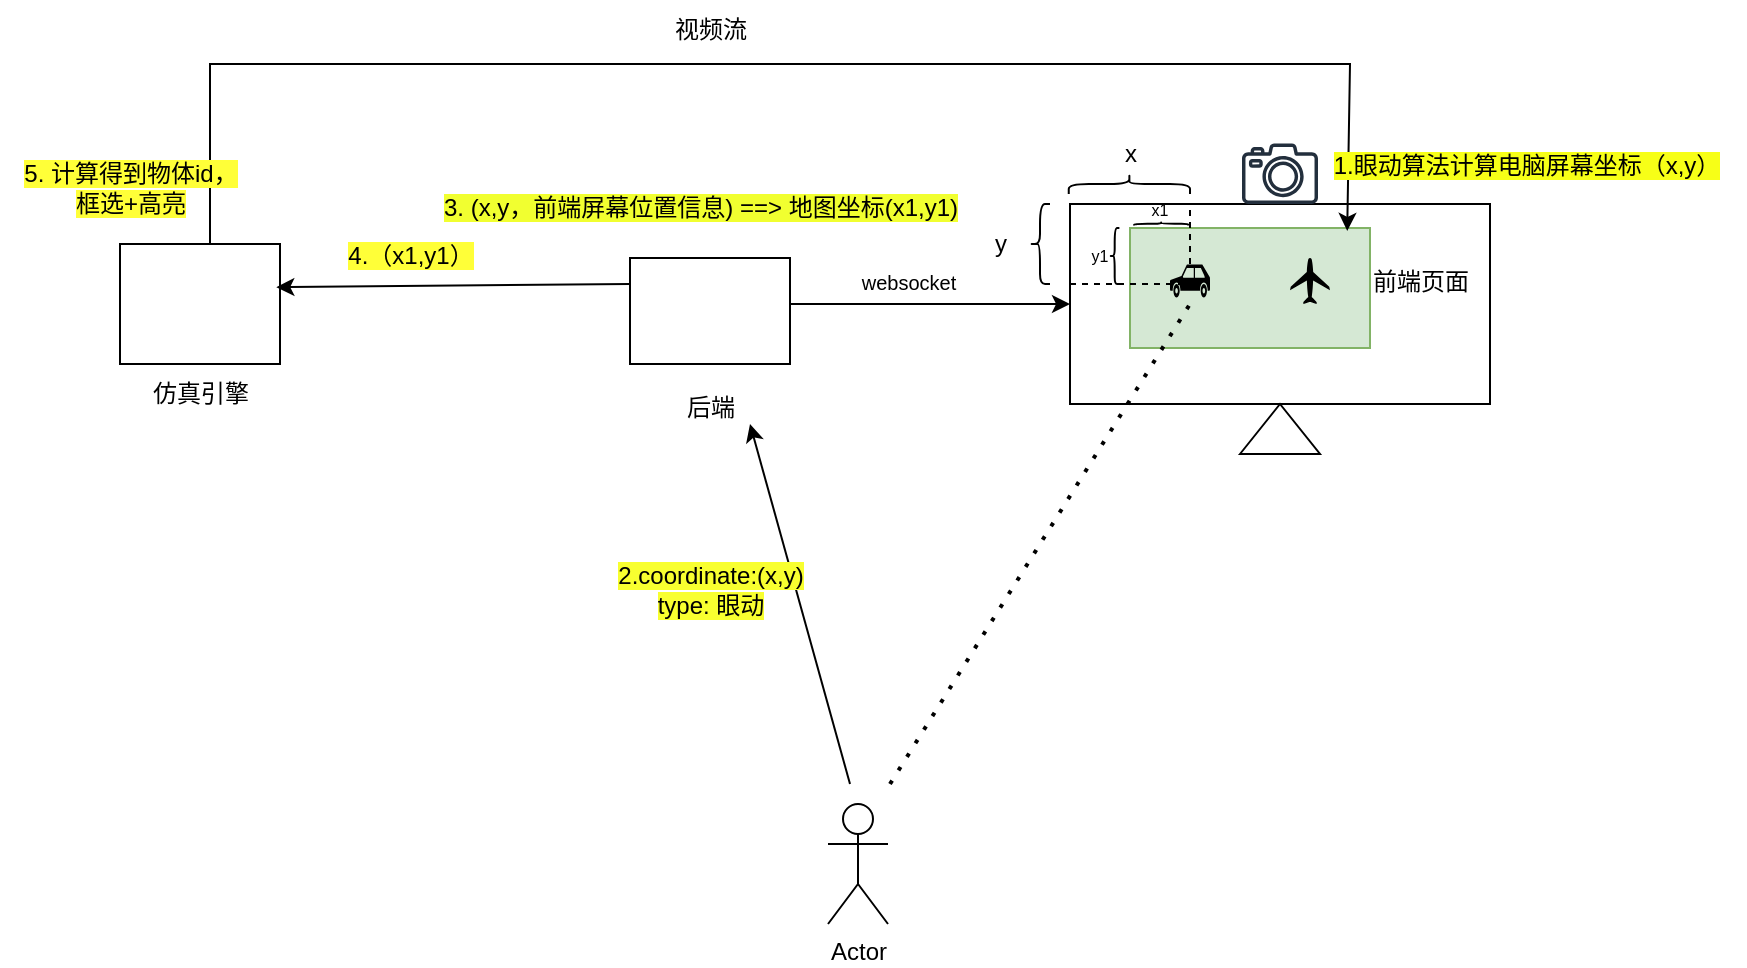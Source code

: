 <mxfile version="24.4.9" type="github">
  <diagram name="第 1 页" id="nvQce1N_u7E6IXuI6mkc">
    <mxGraphModel dx="2846" dy="1148" grid="1" gridSize="10" guides="1" tooltips="1" connect="1" arrows="1" fold="1" page="1" pageScale="1" pageWidth="827" pageHeight="1169" math="0" shadow="0">
      <root>
        <mxCell id="0" />
        <mxCell id="1" parent="0" />
        <mxCell id="y5WzmukbtOXT9IDPHK0q-2" value="" style="rounded=0;whiteSpace=wrap;html=1;" parent="1" vertex="1">
          <mxGeometry x="520" y="170" width="210" height="100" as="geometry" />
        </mxCell>
        <mxCell id="y5WzmukbtOXT9IDPHK0q-3" value="" style="triangle;whiteSpace=wrap;html=1;rotation=-90;" parent="1" vertex="1">
          <mxGeometry x="612.5" y="262.5" width="25" height="40" as="geometry" />
        </mxCell>
        <mxCell id="y5WzmukbtOXT9IDPHK0q-4" value="" style="rounded=0;whiteSpace=wrap;html=1;fillColor=#d5e8d4;strokeColor=#82b366;" parent="1" vertex="1">
          <mxGeometry x="550" y="182" width="120" height="60" as="geometry" />
        </mxCell>
        <mxCell id="y5WzmukbtOXT9IDPHK0q-5" value="Actor" style="shape=umlActor;verticalLabelPosition=bottom;verticalAlign=top;html=1;outlineConnect=0;" parent="1" vertex="1">
          <mxGeometry x="399" y="470" width="30" height="60" as="geometry" />
        </mxCell>
        <mxCell id="y5WzmukbtOXT9IDPHK0q-6" value="前端页面" style="text;html=1;align=center;verticalAlign=middle;resizable=0;points=[];autosize=1;strokeColor=none;fillColor=none;" parent="1" vertex="1">
          <mxGeometry x="660" y="193.5" width="70" height="30" as="geometry" />
        </mxCell>
        <mxCell id="y5WzmukbtOXT9IDPHK0q-7" value="" style="rounded=0;whiteSpace=wrap;html=1;" parent="1" vertex="1">
          <mxGeometry x="300" y="197" width="80" height="53" as="geometry" />
        </mxCell>
        <mxCell id="y5WzmukbtOXT9IDPHK0q-8" value="" style="rounded=0;whiteSpace=wrap;html=1;" parent="1" vertex="1">
          <mxGeometry x="45" y="190" width="80" height="60" as="geometry" />
        </mxCell>
        <mxCell id="y5WzmukbtOXT9IDPHK0q-10" value="" style="shape=mxgraph.signs.transportation.car_3;html=1;pointerEvents=1;fillColor=#000000;strokeColor=none;verticalLabelPosition=bottom;verticalAlign=top;align=center;" parent="1" vertex="1">
          <mxGeometry x="570" y="200.25" width="20" height="16.5" as="geometry" />
        </mxCell>
        <mxCell id="y5WzmukbtOXT9IDPHK0q-12" value="" style="shape=mxgraph.signs.transportation.airplane_5;html=1;pointerEvents=1;fillColor=#000000;strokeColor=none;verticalLabelPosition=bottom;verticalAlign=top;align=center;" parent="1" vertex="1">
          <mxGeometry x="630" y="197" width="20" height="23" as="geometry" />
        </mxCell>
        <mxCell id="y5WzmukbtOXT9IDPHK0q-13" value="仿真引擎" style="text;html=1;align=center;verticalAlign=middle;resizable=0;points=[];autosize=1;strokeColor=none;fillColor=none;" parent="1" vertex="1">
          <mxGeometry x="50" y="250" width="70" height="30" as="geometry" />
        </mxCell>
        <mxCell id="y5WzmukbtOXT9IDPHK0q-14" value="" style="endArrow=classic;html=1;rounded=0;entryX=0.905;entryY=0.024;entryDx=0;entryDy=0;entryPerimeter=0;" parent="1" target="y5WzmukbtOXT9IDPHK0q-4" edge="1">
          <mxGeometry width="50" height="50" relative="1" as="geometry">
            <mxPoint x="90" y="190" as="sourcePoint" />
            <mxPoint x="140" y="140" as="targetPoint" />
            <Array as="points">
              <mxPoint x="90" y="100" />
              <mxPoint x="660" y="100" />
            </Array>
          </mxGeometry>
        </mxCell>
        <mxCell id="y5WzmukbtOXT9IDPHK0q-15" value="视频流" style="text;html=1;align=center;verticalAlign=middle;resizable=0;points=[];autosize=1;strokeColor=none;fillColor=none;" parent="1" vertex="1">
          <mxGeometry x="310" y="68" width="60" height="30" as="geometry" />
        </mxCell>
        <mxCell id="y5WzmukbtOXT9IDPHK0q-16" value="后端" style="text;html=1;align=center;verticalAlign=middle;resizable=0;points=[];autosize=1;strokeColor=none;fillColor=none;" parent="1" vertex="1">
          <mxGeometry x="315" y="257" width="50" height="30" as="geometry" />
        </mxCell>
        <mxCell id="y5WzmukbtOXT9IDPHK0q-17" value="" style="endArrow=classic;html=1;rounded=0;entryX=0.977;entryY=0.36;entryDx=0;entryDy=0;entryPerimeter=0;" parent="1" target="y5WzmukbtOXT9IDPHK0q-8" edge="1">
          <mxGeometry width="50" height="50" relative="1" as="geometry">
            <mxPoint x="300" y="210" as="sourcePoint" />
            <mxPoint x="350" y="160" as="targetPoint" />
          </mxGeometry>
        </mxCell>
        <mxCell id="y5WzmukbtOXT9IDPHK0q-21" value="" style="endArrow=none;html=1;rounded=0;dashed=1;" parent="1" edge="1">
          <mxGeometry width="50" height="50" relative="1" as="geometry">
            <mxPoint x="580" y="200" as="sourcePoint" />
            <mxPoint x="580" y="170" as="targetPoint" />
          </mxGeometry>
        </mxCell>
        <mxCell id="y5WzmukbtOXT9IDPHK0q-22" value="" style="endArrow=none;html=1;rounded=0;dashed=1;" parent="1" edge="1">
          <mxGeometry width="50" height="50" relative="1" as="geometry">
            <mxPoint x="520" y="210" as="sourcePoint" />
            <mxPoint x="580" y="210" as="targetPoint" />
          </mxGeometry>
        </mxCell>
        <mxCell id="y5WzmukbtOXT9IDPHK0q-23" value="" style="shape=curlyBracket;whiteSpace=wrap;html=1;rounded=1;flipH=1;labelPosition=right;verticalLabelPosition=middle;align=left;verticalAlign=middle;rotation=-90;" parent="1" vertex="1">
          <mxGeometry x="544.69" y="129.69" width="10" height="60.63" as="geometry" />
        </mxCell>
        <mxCell id="y5WzmukbtOXT9IDPHK0q-25" value="x" style="text;html=1;align=center;verticalAlign=middle;resizable=0;points=[];autosize=1;strokeColor=none;fillColor=none;" parent="1" vertex="1">
          <mxGeometry x="534.69" y="129.69" width="30" height="30" as="geometry" />
        </mxCell>
        <mxCell id="y5WzmukbtOXT9IDPHK0q-26" value="" style="shape=curlyBracket;whiteSpace=wrap;html=1;rounded=1;labelPosition=left;verticalLabelPosition=middle;align=right;verticalAlign=middle;" parent="1" vertex="1">
          <mxGeometry x="500" y="170" width="10" height="40" as="geometry" />
        </mxCell>
        <mxCell id="y5WzmukbtOXT9IDPHK0q-27" value="y" style="text;html=1;align=center;verticalAlign=middle;resizable=0;points=[];autosize=1;strokeColor=none;fillColor=none;" parent="1" vertex="1">
          <mxGeometry x="470" y="175" width="30" height="30" as="geometry" />
        </mxCell>
        <mxCell id="y5WzmukbtOXT9IDPHK0q-29" value="" style="shape=curlyBracket;whiteSpace=wrap;html=1;rounded=1;flipH=1;labelPosition=right;verticalLabelPosition=middle;align=left;verticalAlign=middle;rotation=-90;size=0.469;" parent="1" vertex="1">
          <mxGeometry x="564.69" y="166.37" width="1.75" height="27.13" as="geometry" />
        </mxCell>
        <mxCell id="tQOqcrSF_wCH08Ldc5CH-2" value="" style="shape=curlyBracket;whiteSpace=wrap;html=1;rounded=1;labelPosition=left;verticalLabelPosition=middle;align=right;verticalAlign=middle;" parent="1" vertex="1">
          <mxGeometry x="540" y="182" width="4.69" height="28" as="geometry" />
        </mxCell>
        <mxCell id="tQOqcrSF_wCH08Ldc5CH-5" value="&lt;font style=&quot;font-size: 8px;&quot;&gt;x1&lt;/font&gt;" style="text;html=1;strokeColor=none;fillColor=none;align=center;verticalAlign=middle;whiteSpace=wrap;rounded=0;" parent="1" vertex="1">
          <mxGeometry x="550" y="166.37" width="30" height="10.31" as="geometry" />
        </mxCell>
        <mxCell id="tQOqcrSF_wCH08Ldc5CH-6" value="&lt;font style=&quot;font-size: 8px;&quot;&gt;y1&lt;/font&gt;" style="text;html=1;strokeColor=none;fillColor=none;align=center;verticalAlign=middle;whiteSpace=wrap;rounded=0;" parent="1" vertex="1">
          <mxGeometry x="504.69" y="180" width="60" height="30" as="geometry" />
        </mxCell>
        <mxCell id="tQOqcrSF_wCH08Ldc5CH-7" value="" style="endArrow=none;dashed=1;html=1;dashPattern=1 3;strokeWidth=2;rounded=0;" parent="1" edge="1">
          <mxGeometry width="50" height="50" relative="1" as="geometry">
            <mxPoint x="430" y="460" as="sourcePoint" />
            <mxPoint x="580" y="220" as="targetPoint" />
          </mxGeometry>
        </mxCell>
        <mxCell id="tQOqcrSF_wCH08Ldc5CH-9" value="&lt;span style=&quot;background-color: rgb(247, 255, 23);&quot;&gt;1.眼动算法计算电脑屏幕坐标（x,y）&lt;/span&gt;" style="text;html=1;align=center;verticalAlign=middle;resizable=0;points=[];autosize=1;strokeColor=none;fillColor=none;" parent="1" vertex="1">
          <mxGeometry x="637.5" y="136.37" width="220" height="30" as="geometry" />
        </mxCell>
        <mxCell id="tQOqcrSF_wCH08Ldc5CH-10" value="" style="endArrow=classic;html=1;rounded=0;" parent="1" edge="1">
          <mxGeometry width="50" height="50" relative="1" as="geometry">
            <mxPoint x="410" y="460" as="sourcePoint" />
            <mxPoint x="360" y="280" as="targetPoint" />
          </mxGeometry>
        </mxCell>
        <mxCell id="tQOqcrSF_wCH08Ldc5CH-11" value="&lt;span style=&quot;background-color: rgb(248, 255, 48);&quot;&gt;2.coordinate:(x,y)&lt;br&gt;type: 眼动&lt;/span&gt;" style="text;html=1;align=center;verticalAlign=middle;resizable=0;points=[];autosize=1;strokeColor=none;fillColor=none;" parent="1" vertex="1">
          <mxGeometry x="280" y="343" width="120" height="40" as="geometry" />
        </mxCell>
        <mxCell id="tQOqcrSF_wCH08Ldc5CH-12" value="" style="endArrow=classic;html=1;rounded=0;" parent="1" target="y5WzmukbtOXT9IDPHK0q-2" edge="1">
          <mxGeometry width="50" height="50" relative="1" as="geometry">
            <mxPoint x="380" y="220" as="sourcePoint" />
            <mxPoint x="430" y="170" as="targetPoint" />
          </mxGeometry>
        </mxCell>
        <mxCell id="tQOqcrSF_wCH08Ldc5CH-13" value="&lt;font style=&quot;font-size: 10px;&quot;&gt;websocket&lt;/font&gt;" style="text;html=1;align=center;verticalAlign=middle;resizable=0;points=[];autosize=1;strokeColor=none;fillColor=none;" parent="1" vertex="1">
          <mxGeometry x="404" y="193.5" width="70" height="30" as="geometry" />
        </mxCell>
        <mxCell id="tQOqcrSF_wCH08Ldc5CH-14" value="&lt;span style=&quot;background-color: rgb(241, 255, 48);&quot;&gt;3. (x,y，前端屏幕位置信息) ==&amp;gt; 地图坐标(x1,y1)&lt;/span&gt;" style="text;html=1;align=center;verticalAlign=middle;resizable=0;points=[];autosize=1;strokeColor=none;fillColor=none;" parent="1" vertex="1">
          <mxGeometry x="195" y="156.53" width="280" height="30" as="geometry" />
        </mxCell>
        <mxCell id="tQOqcrSF_wCH08Ldc5CH-15" value="&lt;span style=&quot;background-color: rgb(255, 255, 56);&quot;&gt;4.（x1,y1）&lt;/span&gt;" style="text;html=1;align=center;verticalAlign=middle;resizable=0;points=[];autosize=1;strokeColor=none;fillColor=none;" parent="1" vertex="1">
          <mxGeometry x="145" y="181" width="90" height="30" as="geometry" />
        </mxCell>
        <mxCell id="tQOqcrSF_wCH08Ldc5CH-16" value="&lt;span style=&quot;background-color: rgb(255, 255, 56);&quot;&gt;5. 计算得到物体id，&lt;br&gt;框选+高亮&lt;/span&gt;" style="text;html=1;align=center;verticalAlign=middle;resizable=0;points=[];autosize=1;strokeColor=none;fillColor=none;" parent="1" vertex="1">
          <mxGeometry x="-15" y="142" width="130" height="40" as="geometry" />
        </mxCell>
        <mxCell id="tQOqcrSF_wCH08Ldc5CH-18" value="" style="sketch=0;outlineConnect=0;fontColor=#232F3E;gradientColor=none;fillColor=#232F3D;strokeColor=none;dashed=0;verticalLabelPosition=bottom;verticalAlign=top;align=center;html=1;fontSize=12;fontStyle=0;aspect=fixed;pointerEvents=1;shape=mxgraph.aws4.camera2;" parent="1" vertex="1">
          <mxGeometry x="606" y="139.79" width="38" height="30.21" as="geometry" />
        </mxCell>
      </root>
    </mxGraphModel>
  </diagram>
</mxfile>
